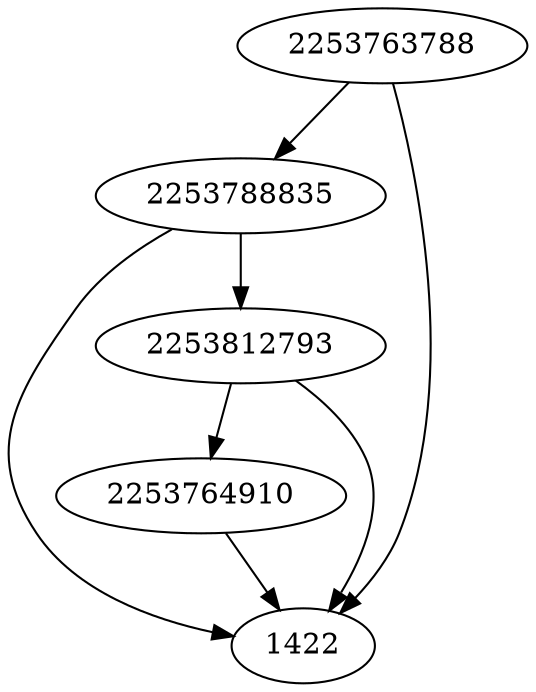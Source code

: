 strict digraph  {
2253788835;
2253763788;
2253764910;
1422;
2253812793;
2253788835 -> 2253812793;
2253788835 -> 1422;
2253763788 -> 2253788835;
2253763788 -> 1422;
2253764910 -> 1422;
2253812793 -> 2253764910;
2253812793 -> 1422;
}
